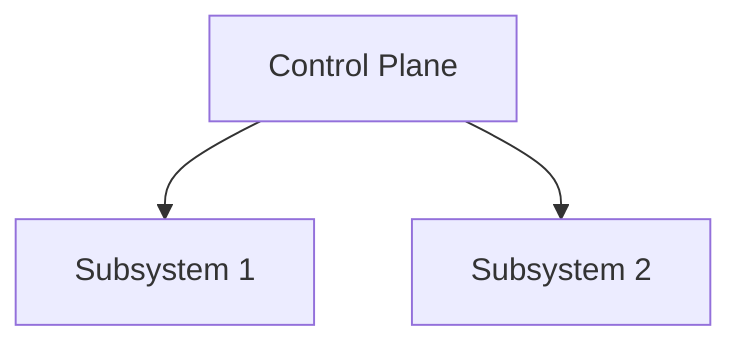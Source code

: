 %% index: ../../../../tooling/end-state/index.md %%
graph TD;
  A[Control Plane] --> B[Subsystem 1];
  A --> C[Subsystem 2];